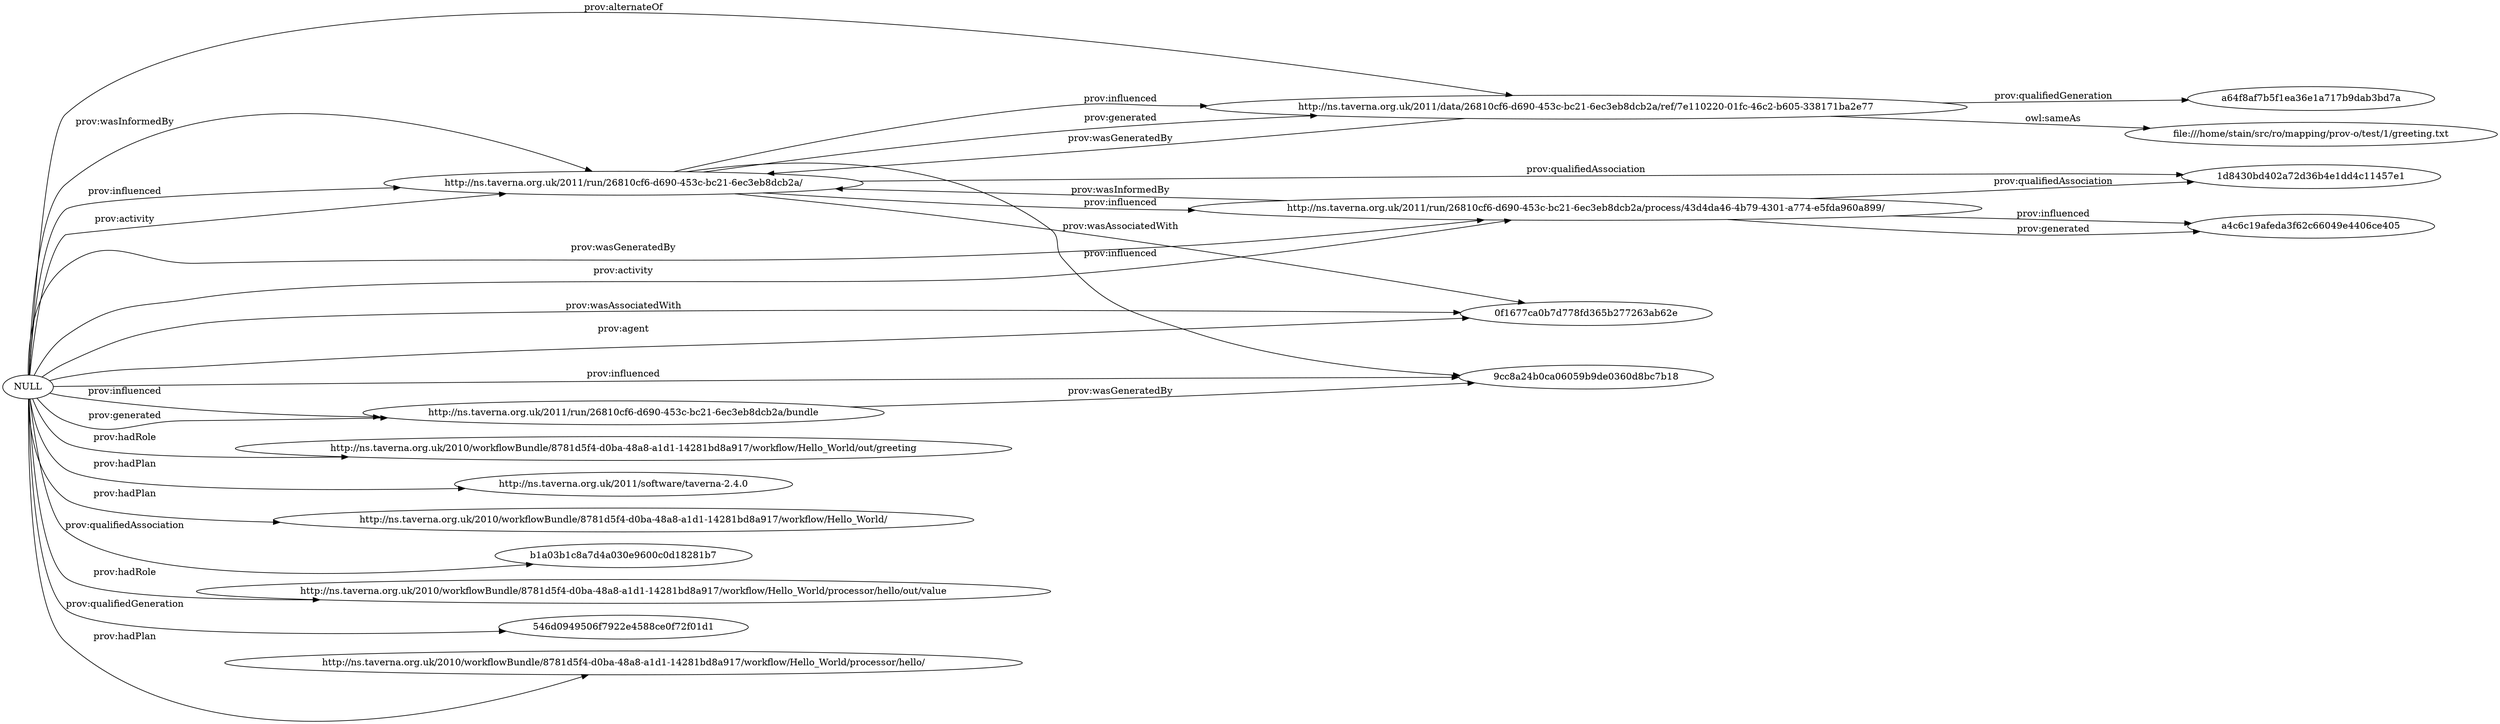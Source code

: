 digraph ar2dtool_diagram { 
rankdir=LR;
size="1501"
	"http://ns.taverna.org.uk/2011/run/26810cf6-d690-453c-bc21-6ec3eb8dcb2a/" -> "http://ns.taverna.org.uk/2011/run/26810cf6-d690-453c-bc21-6ec3eb8dcb2a/process/43d4da46-4b79-4301-a774-e5fda960a899/" [ label = "prov:influenced" ];
	"http://ns.taverna.org.uk/2011/run/26810cf6-d690-453c-bc21-6ec3eb8dcb2a/" -> "http://ns.taverna.org.uk/2011/data/26810cf6-d690-453c-bc21-6ec3eb8dcb2a/ref/7e110220-01fc-46c2-b605-338171ba2e77" [ label = "prov:influenced" ];
	"http://ns.taverna.org.uk/2011/run/26810cf6-d690-453c-bc21-6ec3eb8dcb2a/" -> "http://ns.taverna.org.uk/2011/data/26810cf6-d690-453c-bc21-6ec3eb8dcb2a/ref/7e110220-01fc-46c2-b605-338171ba2e77" [ label = "prov:generated" ];
	"http://ns.taverna.org.uk/2011/run/26810cf6-d690-453c-bc21-6ec3eb8dcb2a/" -> "1d8430bd402a72d36b4e1dd4c11457e1" [ label = "prov:qualifiedAssociation" ];
	"http://ns.taverna.org.uk/2011/run/26810cf6-d690-453c-bc21-6ec3eb8dcb2a/" -> "0f1677ca0b7d778fd365b277263ab62e" [ label = "prov:wasAssociatedWith" ];
	"http://ns.taverna.org.uk/2011/run/26810cf6-d690-453c-bc21-6ec3eb8dcb2a/" -> "9cc8a24b0ca06059b9de0360d8bc7b18" [ label = "prov:influenced" ];
	"http://ns.taverna.org.uk/2011/run/26810cf6-d690-453c-bc21-6ec3eb8dcb2a/bundle" -> "9cc8a24b0ca06059b9de0360d8bc7b18" [ label = "prov:wasGeneratedBy" ];
	"http://ns.taverna.org.uk/2011/run/26810cf6-d690-453c-bc21-6ec3eb8dcb2a/process/43d4da46-4b79-4301-a774-e5fda960a899/" -> "a4c6c19afeda3f62c66049e4406ce405" [ label = "prov:influenced" ];
	"http://ns.taverna.org.uk/2011/run/26810cf6-d690-453c-bc21-6ec3eb8dcb2a/process/43d4da46-4b79-4301-a774-e5fda960a899/" -> "a4c6c19afeda3f62c66049e4406ce405" [ label = "prov:generated" ];
	"http://ns.taverna.org.uk/2011/run/26810cf6-d690-453c-bc21-6ec3eb8dcb2a/process/43d4da46-4b79-4301-a774-e5fda960a899/" -> "1d8430bd402a72d36b4e1dd4c11457e1" [ label = "prov:qualifiedAssociation" ];
	"http://ns.taverna.org.uk/2011/run/26810cf6-d690-453c-bc21-6ec3eb8dcb2a/process/43d4da46-4b79-4301-a774-e5fda960a899/" -> "http://ns.taverna.org.uk/2011/run/26810cf6-d690-453c-bc21-6ec3eb8dcb2a/" [ label = "prov:wasInformedBy" ];
	"http://ns.taverna.org.uk/2011/data/26810cf6-d690-453c-bc21-6ec3eb8dcb2a/ref/7e110220-01fc-46c2-b605-338171ba2e77" -> "a64f8af7b5f1ea36e1a717b9dab3bd7a" [ label = "prov:qualifiedGeneration" ];
	"http://ns.taverna.org.uk/2011/data/26810cf6-d690-453c-bc21-6ec3eb8dcb2a/ref/7e110220-01fc-46c2-b605-338171ba2e77" -> "http://ns.taverna.org.uk/2011/run/26810cf6-d690-453c-bc21-6ec3eb8dcb2a/" [ label = "prov:wasGeneratedBy" ];
	"http://ns.taverna.org.uk/2011/data/26810cf6-d690-453c-bc21-6ec3eb8dcb2a/ref/7e110220-01fc-46c2-b605-338171ba2e77" -> "file:///home/stain/src/ro/mapping/prov-o/test/1/greeting.txt" [ label = "owl:sameAs" ];
	"NULL" -> "http://ns.taverna.org.uk/2010/workflowBundle/8781d5f4-d0ba-48a8-a1d1-14281bd8a917/workflow/Hello_World/out/greeting" [ label = "prov:hadRole" ];
	"NULL" -> "http://ns.taverna.org.uk/2011/run/26810cf6-d690-453c-bc21-6ec3eb8dcb2a/bundle" [ label = "prov:influenced" ];
	"NULL" -> "0f1677ca0b7d778fd365b277263ab62e" [ label = "prov:agent" ];
	"NULL" -> "http://ns.taverna.org.uk/2011/run/26810cf6-d690-453c-bc21-6ec3eb8dcb2a/" [ label = "prov:influenced" ];
	"NULL" -> "http://ns.taverna.org.uk/2011/run/26810cf6-d690-453c-bc21-6ec3eb8dcb2a/process/43d4da46-4b79-4301-a774-e5fda960a899/" [ label = "prov:wasGeneratedBy" ];
	"NULL" -> "http://ns.taverna.org.uk/2011/data/26810cf6-d690-453c-bc21-6ec3eb8dcb2a/ref/7e110220-01fc-46c2-b605-338171ba2e77" [ label = "prov:alternateOf" ];
	"NULL" -> "http://ns.taverna.org.uk/2011/run/26810cf6-d690-453c-bc21-6ec3eb8dcb2a/bundle" [ label = "prov:generated" ];
	"NULL" -> "0f1677ca0b7d778fd365b277263ab62e" [ label = "prov:wasAssociatedWith" ];
	"NULL" -> "http://ns.taverna.org.uk/2011/software/taverna-2.4.0" [ label = "prov:hadPlan" ];
	"NULL" -> "http://ns.taverna.org.uk/2010/workflowBundle/8781d5f4-d0ba-48a8-a1d1-14281bd8a917/workflow/Hello_World/" [ label = "prov:hadPlan" ];
	"NULL" -> "http://ns.taverna.org.uk/2011/run/26810cf6-d690-453c-bc21-6ec3eb8dcb2a/" [ label = "prov:activity" ];
	"NULL" -> "9cc8a24b0ca06059b9de0360d8bc7b18" [ label = "prov:influenced" ];
	"NULL" -> "b1a03b1c8a7d4a030e9600c0d18281b7" [ label = "prov:qualifiedAssociation" ];
	"NULL" -> "http://ns.taverna.org.uk/2010/workflowBundle/8781d5f4-d0ba-48a8-a1d1-14281bd8a917/workflow/Hello_World/processor/hello/out/value" [ label = "prov:hadRole" ];
	"NULL" -> "546d0949506f7922e4588ce0f72f01d1" [ label = "prov:qualifiedGeneration" ];
	"NULL" -> "http://ns.taverna.org.uk/2010/workflowBundle/8781d5f4-d0ba-48a8-a1d1-14281bd8a917/workflow/Hello_World/processor/hello/" [ label = "prov:hadPlan" ];
	"NULL" -> "http://ns.taverna.org.uk/2011/run/26810cf6-d690-453c-bc21-6ec3eb8dcb2a/" [ label = "prov:wasInformedBy" ];
	"NULL" -> "http://ns.taverna.org.uk/2011/run/26810cf6-d690-453c-bc21-6ec3eb8dcb2a/process/43d4da46-4b79-4301-a774-e5fda960a899/" [ label = "prov:activity" ];

}
